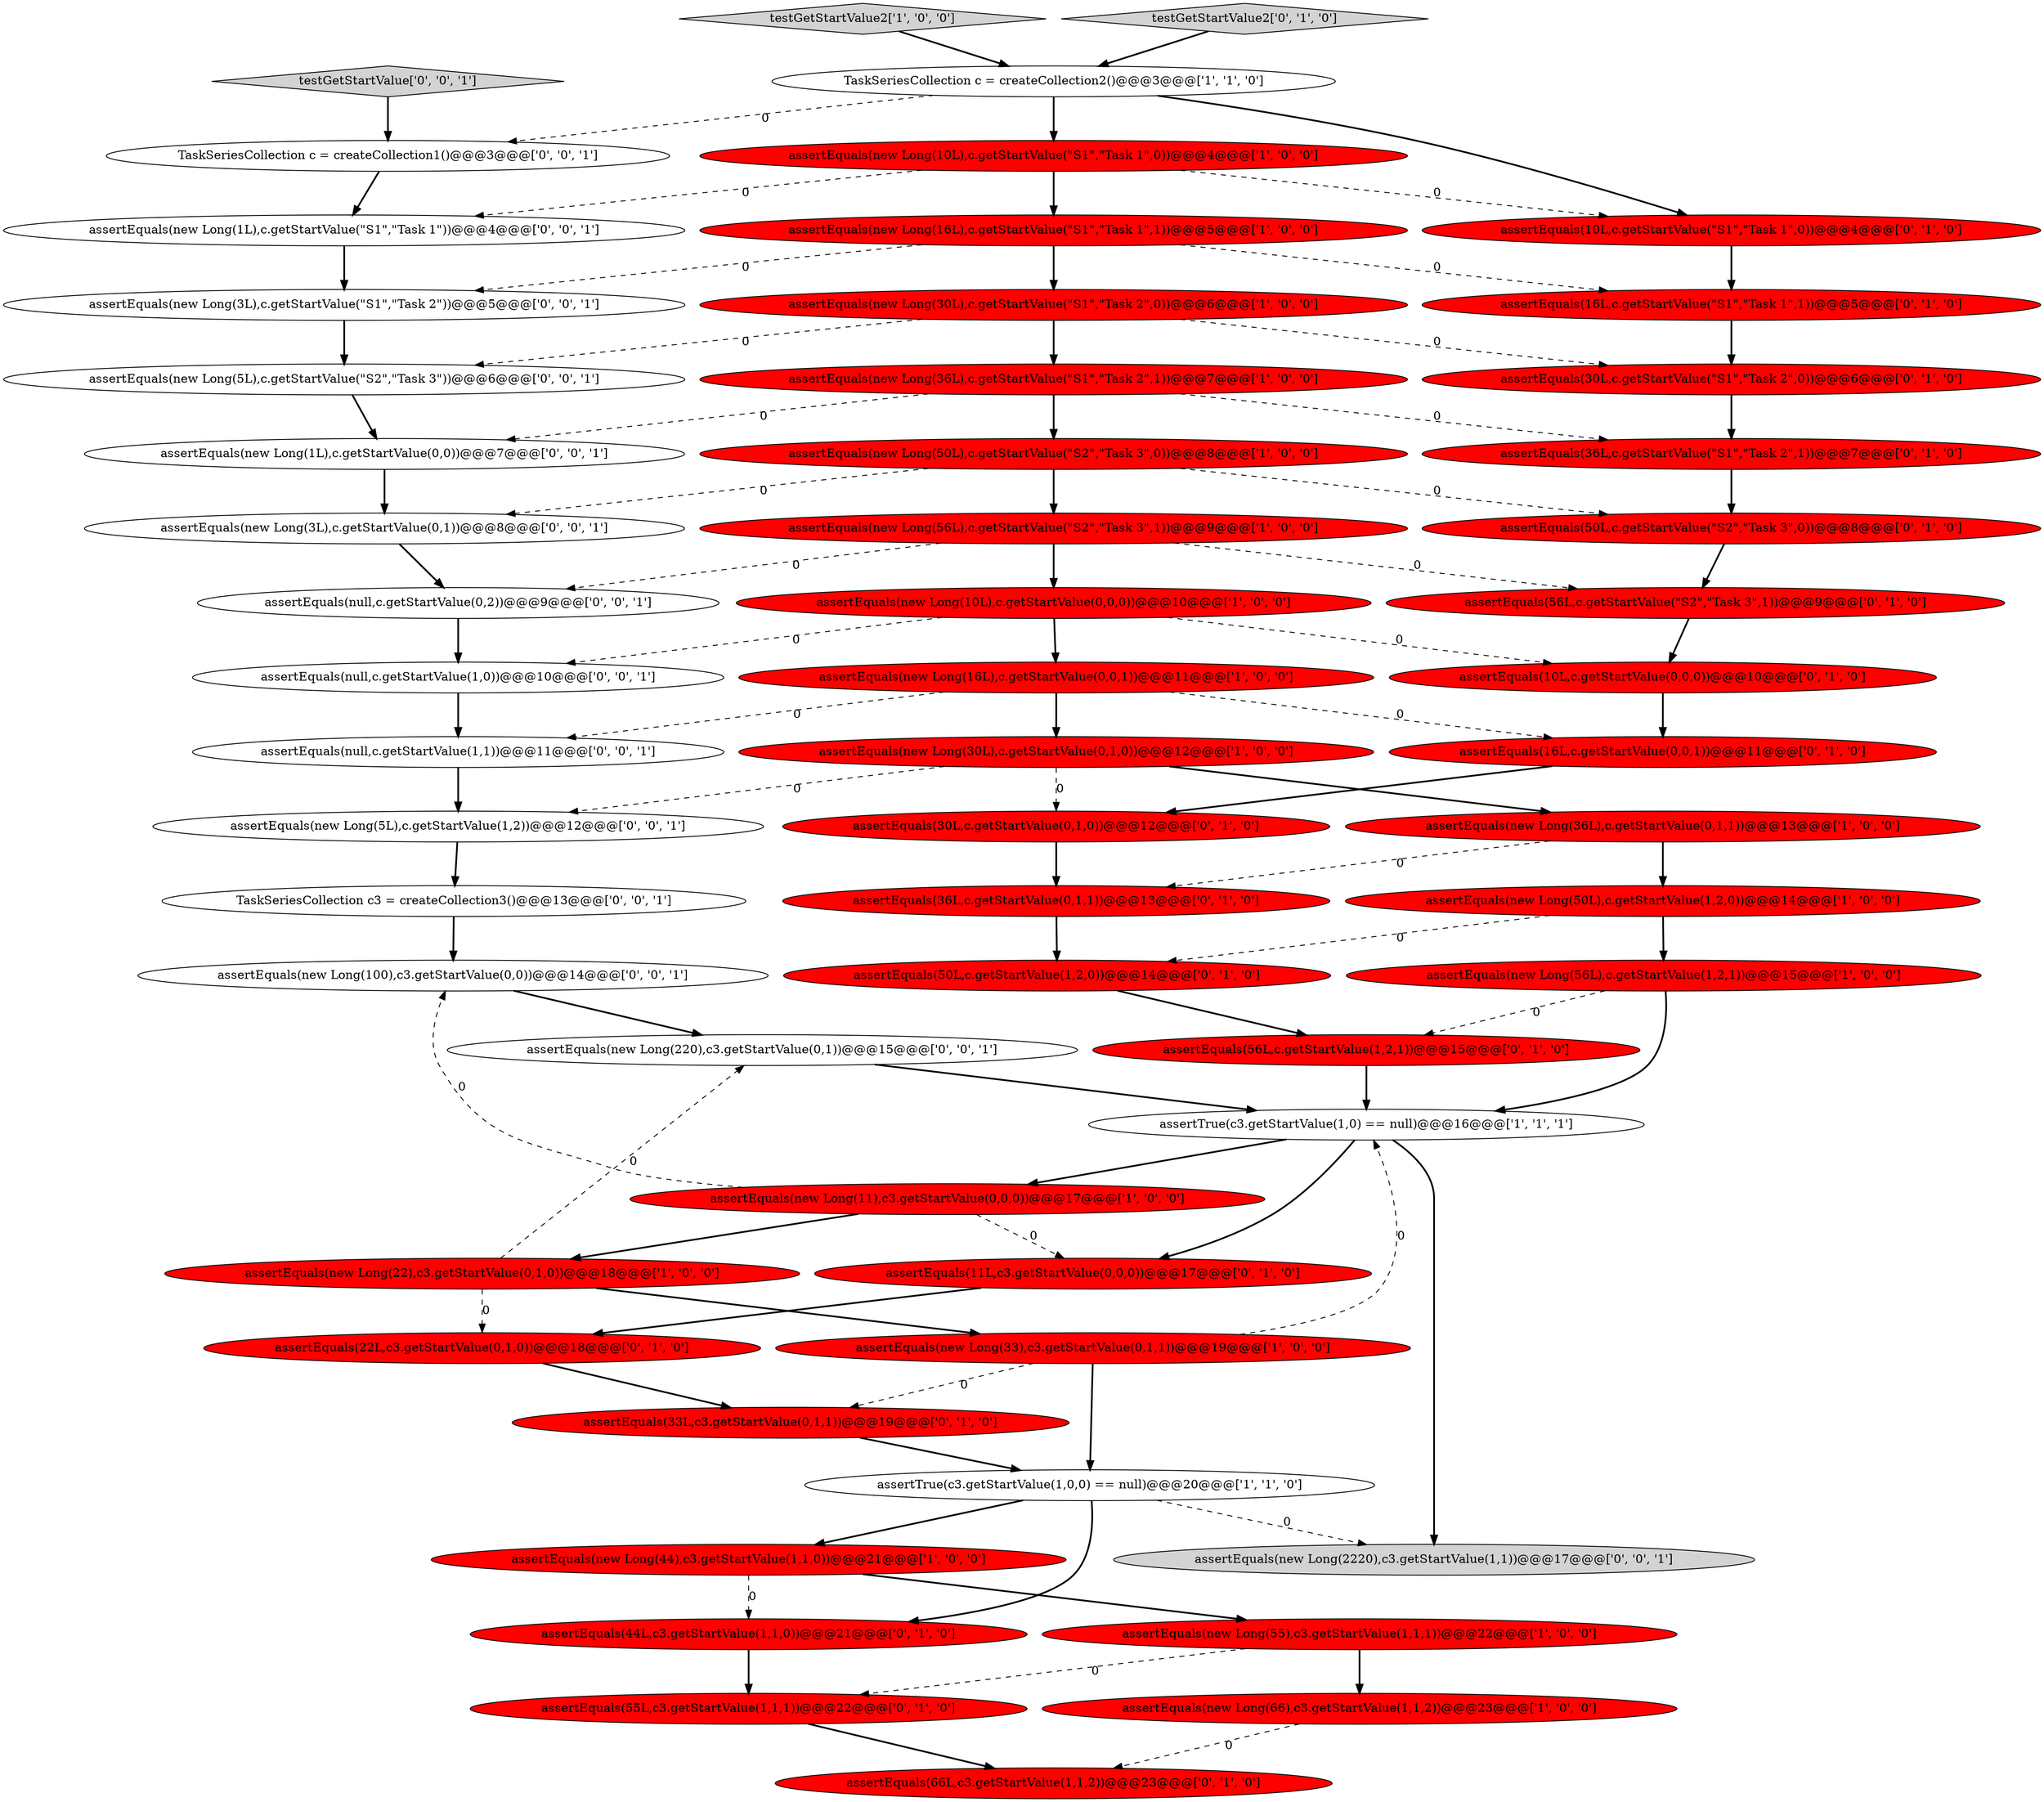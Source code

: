 digraph {
44 [style = filled, label = "assertEquals(null,c.getStartValue(1,1))@@@11@@@['0', '0', '1']", fillcolor = white, shape = ellipse image = "AAA0AAABBB3BBB"];
5 [style = filled, label = "assertEquals(new Long(56L),c.getStartValue(1,2,1))@@@15@@@['1', '0', '0']", fillcolor = red, shape = ellipse image = "AAA1AAABBB1BBB"];
36 [style = filled, label = "assertEquals(22L,c3.getStartValue(0,1,0))@@@18@@@['0', '1', '0']", fillcolor = red, shape = ellipse image = "AAA1AAABBB2BBB"];
45 [style = filled, label = "assertEquals(new Long(5L),c.getStartValue(1,2))@@@12@@@['0', '0', '1']", fillcolor = white, shape = ellipse image = "AAA0AAABBB3BBB"];
20 [style = filled, label = "assertEquals(new Long(30L),c.getStartValue(0,1,0))@@@12@@@['1', '0', '0']", fillcolor = red, shape = ellipse image = "AAA1AAABBB1BBB"];
10 [style = filled, label = "assertEquals(new Long(33),c3.getStartValue(0,1,1))@@@19@@@['1', '0', '0']", fillcolor = red, shape = ellipse image = "AAA1AAABBB1BBB"];
33 [style = filled, label = "assertEquals(44L,c3.getStartValue(1,1,0))@@@21@@@['0', '1', '0']", fillcolor = red, shape = ellipse image = "AAA1AAABBB2BBB"];
37 [style = filled, label = "assertEquals(10L,c.getStartValue(\"S1\",\"Task 1\",0))@@@4@@@['0', '1', '0']", fillcolor = red, shape = ellipse image = "AAA1AAABBB2BBB"];
55 [style = filled, label = "assertEquals(new Long(100),c3.getStartValue(0,0))@@@14@@@['0', '0', '1']", fillcolor = white, shape = ellipse image = "AAA0AAABBB3BBB"];
46 [style = filled, label = "assertEquals(new Long(220),c3.getStartValue(0,1))@@@15@@@['0', '0', '1']", fillcolor = white, shape = ellipse image = "AAA0AAABBB3BBB"];
40 [style = filled, label = "assertEquals(66L,c3.getStartValue(1,1,2))@@@23@@@['0', '1', '0']", fillcolor = red, shape = ellipse image = "AAA1AAABBB2BBB"];
17 [style = filled, label = "assertEquals(new Long(56L),c.getStartValue(\"S2\",\"Task 3\",1))@@@9@@@['1', '0', '0']", fillcolor = red, shape = ellipse image = "AAA1AAABBB1BBB"];
30 [style = filled, label = "assertEquals(33L,c3.getStartValue(0,1,1))@@@19@@@['0', '1', '0']", fillcolor = red, shape = ellipse image = "AAA1AAABBB2BBB"];
14 [style = filled, label = "assertEquals(new Long(50L),c.getStartValue(1,2,0))@@@14@@@['1', '0', '0']", fillcolor = red, shape = ellipse image = "AAA1AAABBB1BBB"];
9 [style = filled, label = "TaskSeriesCollection c = createCollection2()@@@3@@@['1', '1', '0']", fillcolor = white, shape = ellipse image = "AAA0AAABBB1BBB"];
2 [style = filled, label = "assertEquals(new Long(16L),c.getStartValue(\"S1\",\"Task 1\",1))@@@5@@@['1', '0', '0']", fillcolor = red, shape = ellipse image = "AAA1AAABBB1BBB"];
16 [style = filled, label = "assertEquals(new Long(66),c3.getStartValue(1,1,2))@@@23@@@['1', '0', '0']", fillcolor = red, shape = ellipse image = "AAA1AAABBB1BBB"];
31 [style = filled, label = "assertEquals(30L,c.getStartValue(0,1,0))@@@12@@@['0', '1', '0']", fillcolor = red, shape = ellipse image = "AAA1AAABBB2BBB"];
12 [style = filled, label = "assertEquals(new Long(11),c3.getStartValue(0,0,0))@@@17@@@['1', '0', '0']", fillcolor = red, shape = ellipse image = "AAA1AAABBB1BBB"];
42 [style = filled, label = "assertEquals(null,c.getStartValue(1,0))@@@10@@@['0', '0', '1']", fillcolor = white, shape = ellipse image = "AAA0AAABBB3BBB"];
15 [style = filled, label = "assertEquals(new Long(22),c3.getStartValue(0,1,0))@@@18@@@['1', '0', '0']", fillcolor = red, shape = ellipse image = "AAA1AAABBB1BBB"];
4 [style = filled, label = "assertEquals(new Long(55),c3.getStartValue(1,1,1))@@@22@@@['1', '0', '0']", fillcolor = red, shape = ellipse image = "AAA1AAABBB1BBB"];
23 [style = filled, label = "assertEquals(30L,c.getStartValue(\"S1\",\"Task 2\",0))@@@6@@@['0', '1', '0']", fillcolor = red, shape = ellipse image = "AAA1AAABBB2BBB"];
51 [style = filled, label = "assertEquals(new Long(2220),c3.getStartValue(1,1))@@@17@@@['0', '0', '1']", fillcolor = lightgray, shape = ellipse image = "AAA0AAABBB3BBB"];
34 [style = filled, label = "assertEquals(50L,c.getStartValue(1,2,0))@@@14@@@['0', '1', '0']", fillcolor = red, shape = ellipse image = "AAA1AAABBB2BBB"];
49 [style = filled, label = "TaskSeriesCollection c3 = createCollection3()@@@13@@@['0', '0', '1']", fillcolor = white, shape = ellipse image = "AAA0AAABBB3BBB"];
48 [style = filled, label = "assertEquals(new Long(5L),c.getStartValue(\"S2\",\"Task 3\"))@@@6@@@['0', '0', '1']", fillcolor = white, shape = ellipse image = "AAA0AAABBB3BBB"];
25 [style = filled, label = "assertEquals(36L,c.getStartValue(\"S1\",\"Task 2\",1))@@@7@@@['0', '1', '0']", fillcolor = red, shape = ellipse image = "AAA1AAABBB2BBB"];
39 [style = filled, label = "assertEquals(11L,c3.getStartValue(0,0,0))@@@17@@@['0', '1', '0']", fillcolor = red, shape = ellipse image = "AAA1AAABBB2BBB"];
53 [style = filled, label = "assertEquals(new Long(3L),c.getStartValue(0,1))@@@8@@@['0', '0', '1']", fillcolor = white, shape = ellipse image = "AAA0AAABBB3BBB"];
27 [style = filled, label = "assertEquals(16L,c.getStartValue(0,0,1))@@@11@@@['0', '1', '0']", fillcolor = red, shape = ellipse image = "AAA1AAABBB2BBB"];
13 [style = filled, label = "assertTrue(c3.getStartValue(1,0) == null)@@@16@@@['1', '1', '1']", fillcolor = white, shape = ellipse image = "AAA0AAABBB1BBB"];
6 [style = filled, label = "assertEquals(new Long(10L),c.getStartValue(\"S1\",\"Task 1\",0))@@@4@@@['1', '0', '0']", fillcolor = red, shape = ellipse image = "AAA1AAABBB1BBB"];
8 [style = filled, label = "assertEquals(new Long(10L),c.getStartValue(0,0,0))@@@10@@@['1', '0', '0']", fillcolor = red, shape = ellipse image = "AAA1AAABBB1BBB"];
29 [style = filled, label = "assertEquals(10L,c.getStartValue(0,0,0))@@@10@@@['0', '1', '0']", fillcolor = red, shape = ellipse image = "AAA1AAABBB2BBB"];
38 [style = filled, label = "assertEquals(50L,c.getStartValue(\"S2\",\"Task 3\",0))@@@8@@@['0', '1', '0']", fillcolor = red, shape = ellipse image = "AAA1AAABBB2BBB"];
21 [style = filled, label = "assertTrue(c3.getStartValue(1,0,0) == null)@@@20@@@['1', '1', '0']", fillcolor = white, shape = ellipse image = "AAA0AAABBB1BBB"];
47 [style = filled, label = "testGetStartValue['0', '0', '1']", fillcolor = lightgray, shape = diamond image = "AAA0AAABBB3BBB"];
18 [style = filled, label = "testGetStartValue2['1', '0', '0']", fillcolor = lightgray, shape = diamond image = "AAA0AAABBB1BBB"];
0 [style = filled, label = "assertEquals(new Long(50L),c.getStartValue(\"S2\",\"Task 3\",0))@@@8@@@['1', '0', '0']", fillcolor = red, shape = ellipse image = "AAA1AAABBB1BBB"];
28 [style = filled, label = "assertEquals(56L,c.getStartValue(\"S2\",\"Task 3\",1))@@@9@@@['0', '1', '0']", fillcolor = red, shape = ellipse image = "AAA1AAABBB2BBB"];
32 [style = filled, label = "assertEquals(56L,c.getStartValue(1,2,1))@@@15@@@['0', '1', '0']", fillcolor = red, shape = ellipse image = "AAA1AAABBB2BBB"];
41 [style = filled, label = "assertEquals(null,c.getStartValue(0,2))@@@9@@@['0', '0', '1']", fillcolor = white, shape = ellipse image = "AAA0AAABBB3BBB"];
22 [style = filled, label = "assertEquals(16L,c.getStartValue(\"S1\",\"Task 1\",1))@@@5@@@['0', '1', '0']", fillcolor = red, shape = ellipse image = "AAA1AAABBB2BBB"];
24 [style = filled, label = "assertEquals(36L,c.getStartValue(0,1,1))@@@13@@@['0', '1', '0']", fillcolor = red, shape = ellipse image = "AAA1AAABBB2BBB"];
26 [style = filled, label = "testGetStartValue2['0', '1', '0']", fillcolor = lightgray, shape = diamond image = "AAA0AAABBB2BBB"];
11 [style = filled, label = "assertEquals(new Long(36L),c.getStartValue(0,1,1))@@@13@@@['1', '0', '0']", fillcolor = red, shape = ellipse image = "AAA1AAABBB1BBB"];
50 [style = filled, label = "assertEquals(new Long(3L),c.getStartValue(\"S1\",\"Task 2\"))@@@5@@@['0', '0', '1']", fillcolor = white, shape = ellipse image = "AAA0AAABBB3BBB"];
52 [style = filled, label = "TaskSeriesCollection c = createCollection1()@@@3@@@['0', '0', '1']", fillcolor = white, shape = ellipse image = "AAA0AAABBB3BBB"];
7 [style = filled, label = "assertEquals(new Long(44),c3.getStartValue(1,1,0))@@@21@@@['1', '0', '0']", fillcolor = red, shape = ellipse image = "AAA1AAABBB1BBB"];
35 [style = filled, label = "assertEquals(55L,c3.getStartValue(1,1,1))@@@22@@@['0', '1', '0']", fillcolor = red, shape = ellipse image = "AAA1AAABBB2BBB"];
54 [style = filled, label = "assertEquals(new Long(1L),c.getStartValue(\"S1\",\"Task 1\"))@@@4@@@['0', '0', '1']", fillcolor = white, shape = ellipse image = "AAA0AAABBB3BBB"];
43 [style = filled, label = "assertEquals(new Long(1L),c.getStartValue(0,0))@@@7@@@['0', '0', '1']", fillcolor = white, shape = ellipse image = "AAA0AAABBB3BBB"];
19 [style = filled, label = "assertEquals(new Long(16L),c.getStartValue(0,0,1))@@@11@@@['1', '0', '0']", fillcolor = red, shape = ellipse image = "AAA1AAABBB1BBB"];
1 [style = filled, label = "assertEquals(new Long(30L),c.getStartValue(\"S1\",\"Task 2\",0))@@@6@@@['1', '0', '0']", fillcolor = red, shape = ellipse image = "AAA1AAABBB1BBB"];
3 [style = filled, label = "assertEquals(new Long(36L),c.getStartValue(\"S1\",\"Task 2\",1))@@@7@@@['1', '0', '0']", fillcolor = red, shape = ellipse image = "AAA1AAABBB1BBB"];
19->27 [style = dashed, label="0"];
15->10 [style = bold, label=""];
46->13 [style = bold, label=""];
11->14 [style = bold, label=""];
9->52 [style = dashed, label="0"];
24->34 [style = bold, label=""];
26->9 [style = bold, label=""];
0->38 [style = dashed, label="0"];
9->37 [style = bold, label=""];
9->6 [style = bold, label=""];
49->55 [style = bold, label=""];
17->41 [style = dashed, label="0"];
13->51 [style = bold, label=""];
17->28 [style = dashed, label="0"];
42->44 [style = bold, label=""];
48->43 [style = bold, label=""];
43->53 [style = bold, label=""];
53->41 [style = bold, label=""];
34->32 [style = bold, label=""];
2->22 [style = dashed, label="0"];
4->16 [style = bold, label=""];
12->55 [style = dashed, label="0"];
23->25 [style = bold, label=""];
1->48 [style = dashed, label="0"];
38->28 [style = bold, label=""];
0->17 [style = bold, label=""];
19->20 [style = bold, label=""];
27->31 [style = bold, label=""];
10->21 [style = bold, label=""];
2->50 [style = dashed, label="0"];
6->37 [style = dashed, label="0"];
15->36 [style = dashed, label="0"];
22->23 [style = bold, label=""];
3->0 [style = bold, label=""];
8->42 [style = dashed, label="0"];
6->2 [style = bold, label=""];
5->32 [style = dashed, label="0"];
29->27 [style = bold, label=""];
36->30 [style = bold, label=""];
35->40 [style = bold, label=""];
13->12 [style = bold, label=""];
18->9 [style = bold, label=""];
21->7 [style = bold, label=""];
44->45 [style = bold, label=""];
16->40 [style = dashed, label="0"];
4->35 [style = dashed, label="0"];
12->39 [style = dashed, label="0"];
52->54 [style = bold, label=""];
25->38 [style = bold, label=""];
17->8 [style = bold, label=""];
28->29 [style = bold, label=""];
2->1 [style = bold, label=""];
31->24 [style = bold, label=""];
20->31 [style = dashed, label="0"];
1->3 [style = bold, label=""];
13->39 [style = bold, label=""];
7->4 [style = bold, label=""];
50->48 [style = bold, label=""];
37->22 [style = bold, label=""];
30->21 [style = bold, label=""];
10->30 [style = dashed, label="0"];
5->13 [style = bold, label=""];
47->52 [style = bold, label=""];
1->23 [style = dashed, label="0"];
8->29 [style = dashed, label="0"];
6->54 [style = dashed, label="0"];
20->11 [style = bold, label=""];
14->5 [style = bold, label=""];
33->35 [style = bold, label=""];
14->34 [style = dashed, label="0"];
20->45 [style = dashed, label="0"];
8->19 [style = bold, label=""];
45->49 [style = bold, label=""];
21->33 [style = bold, label=""];
12->15 [style = bold, label=""];
0->53 [style = dashed, label="0"];
10->13 [style = dashed, label="0"];
54->50 [style = bold, label=""];
19->44 [style = dashed, label="0"];
55->46 [style = bold, label=""];
15->46 [style = dashed, label="0"];
3->43 [style = dashed, label="0"];
11->24 [style = dashed, label="0"];
21->51 [style = dashed, label="0"];
7->33 [style = dashed, label="0"];
32->13 [style = bold, label=""];
39->36 [style = bold, label=""];
41->42 [style = bold, label=""];
3->25 [style = dashed, label="0"];
}

